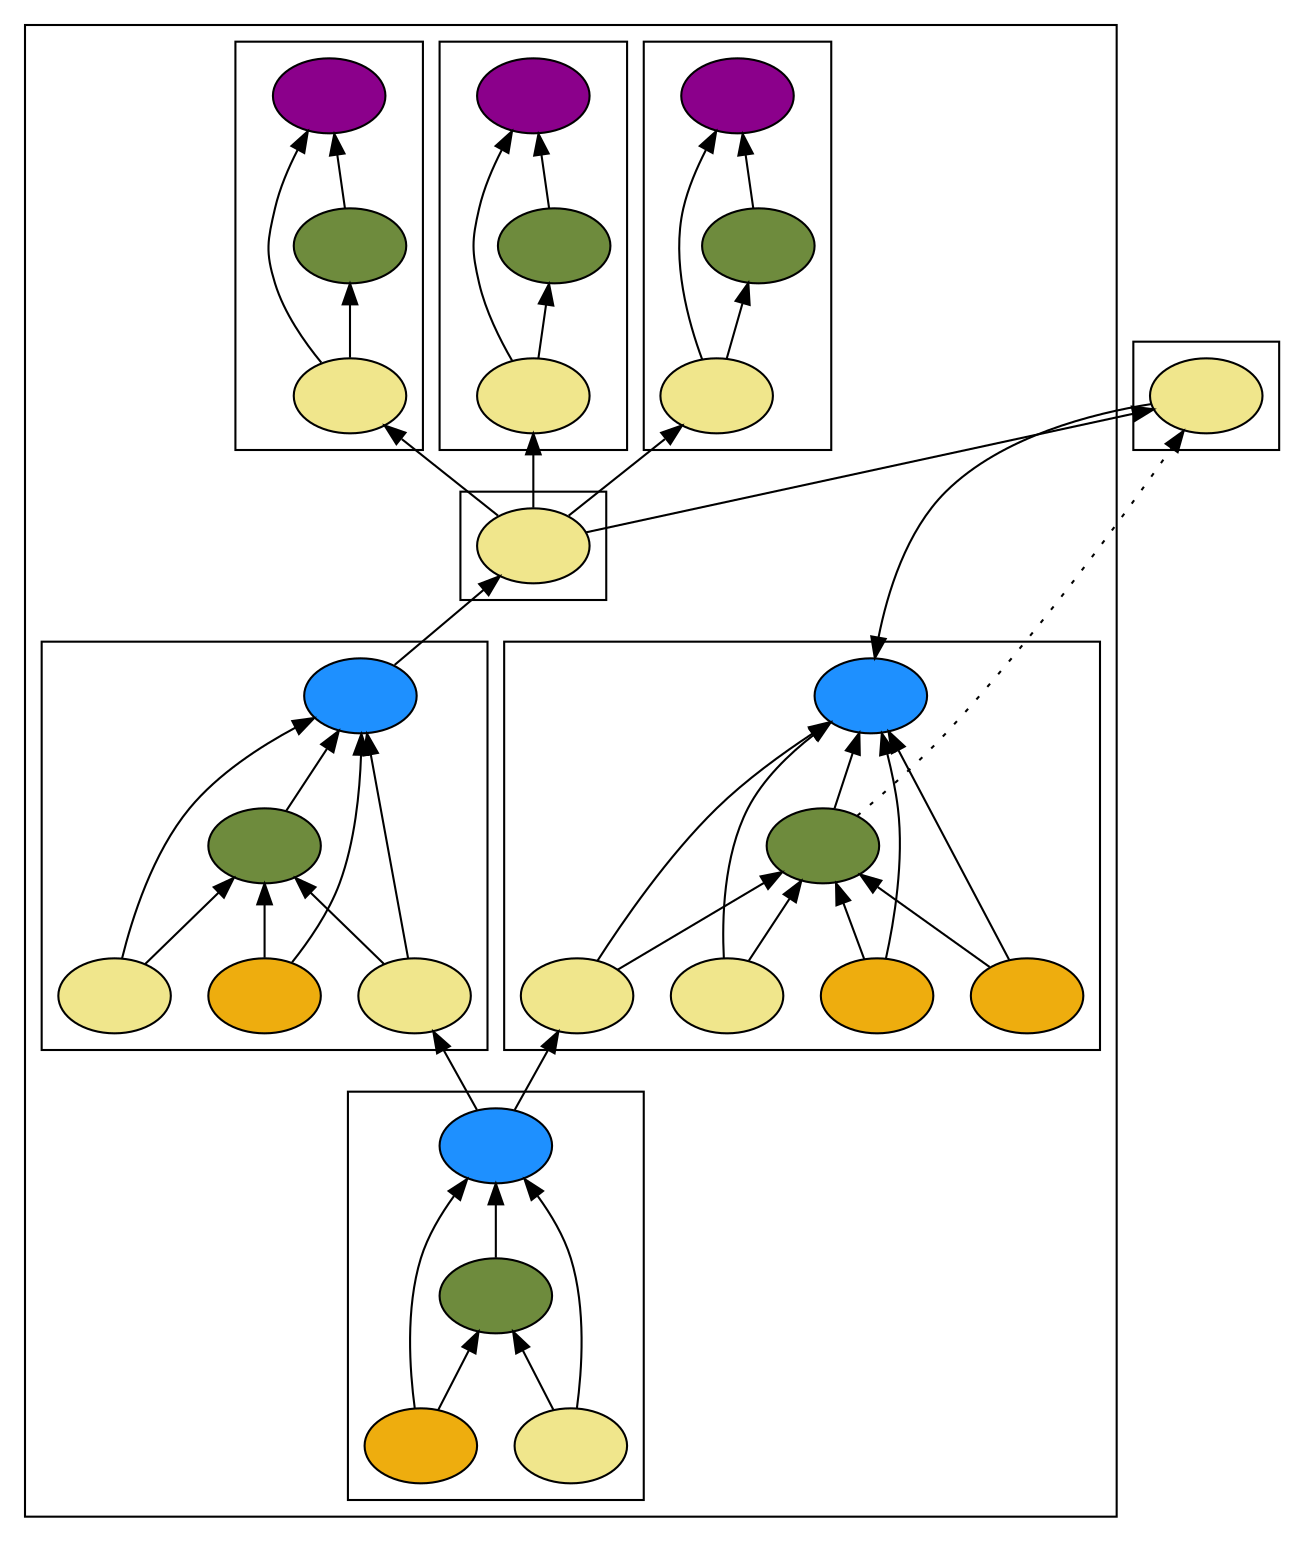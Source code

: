 digraph {
rankdir=BT
fontsize=24
subgraph cluster1 {
subgraph cluster2 {
"49230960"["fillcolor"="dodgerblue" "fontsize"="24" "label"="" "shape"="ellipse" "style"="filled" ]
"49119520"["fillcolor"="darkolivegreen4" "fontsize"="24" "label"="" "shape"="ellipse" "style"="filled" ]
"49280592"["fillcolor"="khaki" "fontsize"="24" "label"="" "shape"="ellipse" "style"="filled" ]
"47127520"["fillcolor"="darkgoldenrod2" "fontsize"="24" "label"="" "shape"="ellipse" "style"="filled" ]
}

subgraph cluster3 {
"47010464"["fillcolor"="dodgerblue" "fontsize"="24" "label"="" "shape"="ellipse" "style"="filled" ]
"47736400"["fillcolor"="darkolivegreen4" "fontsize"="24" "label"="" "shape"="ellipse" "style"="filled" ]
"47983456"["fillcolor"="khaki" "fontsize"="24" "label"="" "shape"="ellipse" "style"="filled" ]
"48021200"["fillcolor"="khaki" "fontsize"="24" "label"="" "shape"="ellipse" "style"="filled" ]
"48337840"["fillcolor"="darkgoldenrod2" "fontsize"="24" "label"="" "shape"="ellipse" "style"="filled" ]
}

subgraph cluster4 {
"48696576"["fillcolor"="khaki" "fontsize"="24" "label"="" "shape"="ellipse" "style"="filled" ]
}

subgraph cluster5 {
"49472432"["fillcolor"="magenta4" "fontsize"="24" "label"="" "shape"="ellipse" "style"="filled" ]
"48758096"["fillcolor"="darkolivegreen4" "fontsize"="24" "label"="" "shape"="ellipse" "style"="filled" ]
"47009216"["fillcolor"="khaki" "fontsize"="24" "label"="" "shape"="ellipse" "style"="filled" ]
}

subgraph cluster6 {
"47038416"["fillcolor"="magenta4" "fontsize"="24" "label"="" "shape"="ellipse" "style"="filled" ]
"47395360"["fillcolor"="darkolivegreen4" "fontsize"="24" "label"="" "shape"="ellipse" "style"="filled" ]
"47239200"["fillcolor"="khaki" "fontsize"="24" "label"="" "shape"="ellipse" "style"="filled" ]
}

subgraph cluster7 {
"47181856"["fillcolor"="magenta4" "fontsize"="24" "label"="" "shape"="ellipse" "style"="filled" ]
"47122544"["fillcolor"="darkolivegreen4" "fontsize"="24" "label"="" "shape"="ellipse" "style"="filled" ]
"49451488"["fillcolor"="khaki" "fontsize"="24" "label"="" "shape"="ellipse" "style"="filled" ]
}

subgraph cluster8 {
"49483616"["fillcolor"="dodgerblue" "fontsize"="24" "label"="" "shape"="ellipse" "style"="filled" ]
"47308208"["fillcolor"="darkolivegreen4" "fontsize"="24" "label"="" "shape"="ellipse" "style"="filled" ]
"49502368"["fillcolor"="khaki" "fontsize"="24" "label"="" "shape"="ellipse" "style"="filled" ]
"47285856"["fillcolor"="khaki" "fontsize"="24" "label"="" "shape"="ellipse" "style"="filled" ]
"47738560"["fillcolor"="darkgoldenrod2" "fontsize"="24" "label"="" "shape"="ellipse" "style"="filled" ]
"47795984"["fillcolor"="darkgoldenrod2" "fontsize"="24" "label"="" "shape"="ellipse" "style"="filled" ]
}

}

subgraph cluster9 {
"47832160"["fillcolor"="khaki" "fontsize"="24" "label"="" "shape"="ellipse" "style"="filled" ]
}

"47983456" -> "47010464"["arrowhead"="normal" "color"="black" "constraint"="true" "style"="solid" ]
"47983456" -> "47736400"["arrowhead"="normal" "color"="black" "constraint"="true" "style"="solid" ]
"48021200" -> "47010464"["arrowhead"="normal" "color"="black" "constraint"="true" "style"="solid" ]
"48021200" -> "47736400"["arrowhead"="normal" "color"="black" "constraint"="true" "style"="solid" ]
"49230960" -> "48021200"["arrowhead"="normal" "color"="black" "constraint"="true" "style"="solid" ]
"48337840" -> "47010464"["arrowhead"="normal" "color"="black" "constraint"="true" "style"="solid" ]
"48337840" -> "47736400"["arrowhead"="normal" "color"="black" "constraint"="true" "style"="solid" ]
"47736400" -> "47010464"["arrowhead"="normal" "color"="black" "constraint"="true" "style"="solid" ]
"47239200" -> "47038416"["arrowhead"="normal" "color"="black" "constraint"="true" "style"="solid" ]
"47239200" -> "47395360"["arrowhead"="normal" "color"="black" "constraint"="true" "style"="solid" ]
"48696576" -> "47239200"["arrowhead"="normal" "color"="black" "constraint"="true" "style"="solid" ]
"47395360" -> "47038416"["arrowhead"="normal" "color"="black" "constraint"="true" "style"="solid" ]
"49451488" -> "47181856"["arrowhead"="normal" "color"="black" "constraint"="true" "style"="solid" ]
"49451488" -> "47122544"["arrowhead"="normal" "color"="black" "constraint"="true" "style"="solid" ]
"48696576" -> "49451488"["arrowhead"="normal" "color"="black" "constraint"="true" "style"="solid" ]
"47122544" -> "47181856"["arrowhead"="normal" "color"="black" "constraint"="true" "style"="solid" ]
"48696576" -> "47832160"["arrowhead"="normal" "color"="black" "constraint"="true" "style"="solid" ]
"47010464" -> "48696576"["arrowhead"="normal" "color"="black" "constraint"="true" "style"="solid" ]
"49280592" -> "49230960"["arrowhead"="normal" "color"="black" "constraint"="true" "style"="solid" ]
"49280592" -> "49119520"["arrowhead"="normal" "color"="black" "constraint"="true" "style"="solid" ]
"47127520" -> "49230960"["arrowhead"="normal" "color"="black" "constraint"="true" "style"="solid" ]
"47127520" -> "49119520"["arrowhead"="normal" "color"="black" "constraint"="true" "style"="solid" ]
"49119520" -> "49230960"["arrowhead"="normal" "color"="black" "constraint"="true" "style"="solid" ]
"47009216" -> "49472432"["arrowhead"="normal" "color"="black" "constraint"="true" "style"="solid" ]
"47009216" -> "48758096"["arrowhead"="normal" "color"="black" "constraint"="true" "style"="solid" ]
"48696576" -> "47009216"["arrowhead"="normal" "color"="black" "constraint"="true" "style"="solid" ]
"48758096" -> "49472432"["arrowhead"="normal" "color"="black" "constraint"="true" "style"="solid" ]
"49502368" -> "49483616"["arrowhead"="normal" "color"="black" "constraint"="true" "style"="solid" ]
"49502368" -> "47308208"["arrowhead"="normal" "color"="black" "constraint"="true" "style"="solid" ]
"47285856" -> "49483616"["arrowhead"="normal" "color"="black" "constraint"="true" "style"="solid" ]
"47285856" -> "47308208"["arrowhead"="normal" "color"="black" "constraint"="true" "style"="solid" ]
"49230960" -> "47285856"["arrowhead"="normal" "color"="black" "constraint"="true" "style"="solid" ]
"47738560" -> "49483616"["arrowhead"="normal" "color"="black" "constraint"="true" "style"="solid" ]
"47738560" -> "47308208"["arrowhead"="normal" "color"="black" "constraint"="true" "style"="solid" ]
"47795984" -> "49483616"["arrowhead"="normal" "color"="black" "constraint"="true" "style"="solid" ]
"47795984" -> "47308208"["arrowhead"="normal" "color"="black" "constraint"="true" "style"="solid" ]
"47308208" -> "49483616"["arrowhead"="normal" "color"="black" "constraint"="true" "style"="solid" ]
"47832160" -> "49483616"["arrowhead"="normal" "color"="black" "constraint"="true" "style"="solid" ]
"47308208" -> "47832160"["arrowhead"="normal" "color"="black" "constraint"="false" "style"="dotted" ]

}